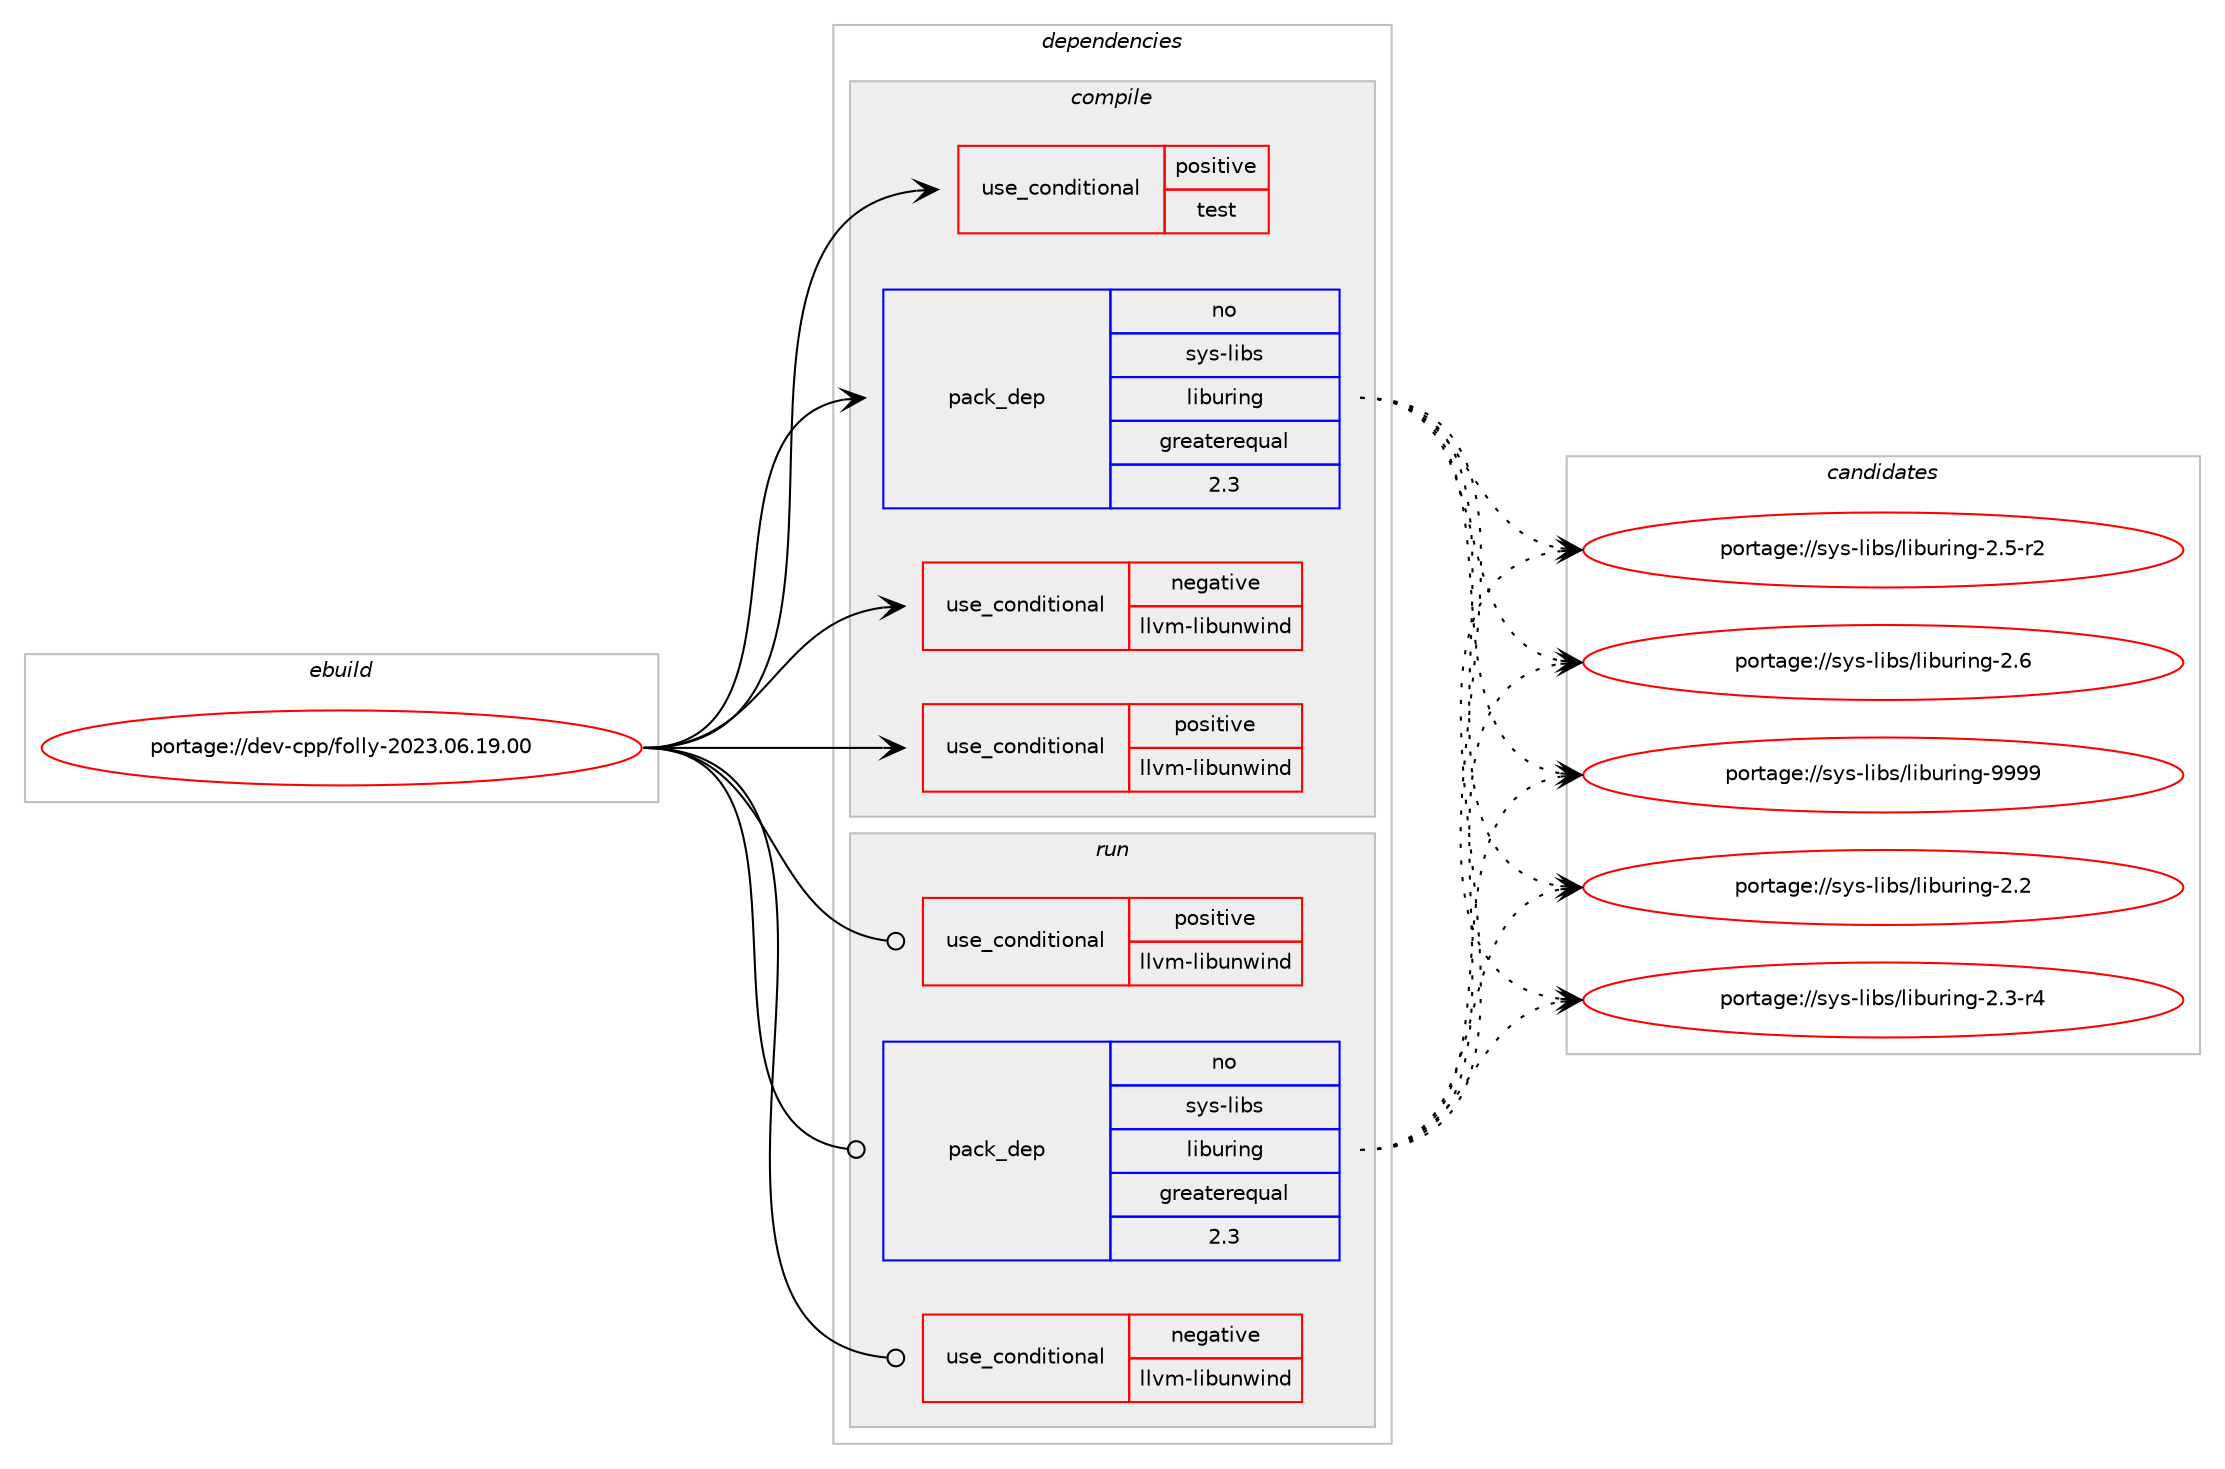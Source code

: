digraph prolog {

# *************
# Graph options
# *************

newrank=true;
concentrate=true;
compound=true;
graph [rankdir=LR,fontname=Helvetica,fontsize=10,ranksep=1.5];#, ranksep=2.5, nodesep=0.2];
edge  [arrowhead=vee];
node  [fontname=Helvetica,fontsize=10];

# **********
# The ebuild
# **********

subgraph cluster_leftcol {
color=gray;
rank=same;
label=<<i>ebuild</i>>;
id [label="portage://dev-cpp/folly-2023.06.19.00", color=red, width=4, href="../dev-cpp/folly-2023.06.19.00.svg"];
}

# ****************
# The dependencies
# ****************

subgraph cluster_midcol {
color=gray;
label=<<i>dependencies</i>>;
subgraph cluster_compile {
fillcolor="#eeeeee";
style=filled;
label=<<i>compile</i>>;
subgraph cond16453 {
dependency29621 [label=<<TABLE BORDER="0" CELLBORDER="1" CELLSPACING="0" CELLPADDING="4"><TR><TD ROWSPAN="3" CELLPADDING="10">use_conditional</TD></TR><TR><TD>negative</TD></TR><TR><TD>llvm-libunwind</TD></TR></TABLE>>, shape=none, color=red];
# *** BEGIN UNKNOWN DEPENDENCY TYPE (TODO) ***
# dependency29621 -> package_dependency(portage://dev-cpp/folly-2023.06.19.00,install,no,sys-libs,libunwind,none,[,,],any_same_slot,[])
# *** END UNKNOWN DEPENDENCY TYPE (TODO) ***

}
id:e -> dependency29621:w [weight=20,style="solid",arrowhead="vee"];
subgraph cond16454 {
dependency29622 [label=<<TABLE BORDER="0" CELLBORDER="1" CELLSPACING="0" CELLPADDING="4"><TR><TD ROWSPAN="3" CELLPADDING="10">use_conditional</TD></TR><TR><TD>positive</TD></TR><TR><TD>llvm-libunwind</TD></TR></TABLE>>, shape=none, color=red];
# *** BEGIN UNKNOWN DEPENDENCY TYPE (TODO) ***
# dependency29622 -> package_dependency(portage://dev-cpp/folly-2023.06.19.00,install,no,sys-libs,llvm-libunwind,none,[,,],any_same_slot,[])
# *** END UNKNOWN DEPENDENCY TYPE (TODO) ***

}
id:e -> dependency29622:w [weight=20,style="solid",arrowhead="vee"];
subgraph cond16455 {
dependency29623 [label=<<TABLE BORDER="0" CELLBORDER="1" CELLSPACING="0" CELLPADDING="4"><TR><TD ROWSPAN="3" CELLPADDING="10">use_conditional</TD></TR><TR><TD>positive</TD></TR><TR><TD>test</TD></TR></TABLE>>, shape=none, color=red];
# *** BEGIN UNKNOWN DEPENDENCY TYPE (TODO) ***
# dependency29623 -> package_dependency(portage://dev-cpp/folly-2023.06.19.00,install,no,dev-cpp,gtest,none,[,,],[],[])
# *** END UNKNOWN DEPENDENCY TYPE (TODO) ***

}
id:e -> dependency29623:w [weight=20,style="solid",arrowhead="vee"];
# *** BEGIN UNKNOWN DEPENDENCY TYPE (TODO) ***
# id -> package_dependency(portage://dev-cpp/folly-2023.06.19.00,install,no,app-arch,bzip2,none,[,,],[],[])
# *** END UNKNOWN DEPENDENCY TYPE (TODO) ***

# *** BEGIN UNKNOWN DEPENDENCY TYPE (TODO) ***
# id -> package_dependency(portage://dev-cpp/folly-2023.06.19.00,install,no,app-arch,lz4,none,[,,],any_same_slot,[])
# *** END UNKNOWN DEPENDENCY TYPE (TODO) ***

# *** BEGIN UNKNOWN DEPENDENCY TYPE (TODO) ***
# id -> package_dependency(portage://dev-cpp/folly-2023.06.19.00,install,no,app-arch,snappy,none,[,,],any_same_slot,[])
# *** END UNKNOWN DEPENDENCY TYPE (TODO) ***

# *** BEGIN UNKNOWN DEPENDENCY TYPE (TODO) ***
# id -> package_dependency(portage://dev-cpp/folly-2023.06.19.00,install,no,app-arch,xz-utils,none,[,,],[],[])
# *** END UNKNOWN DEPENDENCY TYPE (TODO) ***

# *** BEGIN UNKNOWN DEPENDENCY TYPE (TODO) ***
# id -> package_dependency(portage://dev-cpp/folly-2023.06.19.00,install,no,app-arch,zstd,none,[,,],any_same_slot,[])
# *** END UNKNOWN DEPENDENCY TYPE (TODO) ***

# *** BEGIN UNKNOWN DEPENDENCY TYPE (TODO) ***
# id -> package_dependency(portage://dev-cpp/folly-2023.06.19.00,install,no,dev-cpp,gflags,none,[,,],any_same_slot,[])
# *** END UNKNOWN DEPENDENCY TYPE (TODO) ***

# *** BEGIN UNKNOWN DEPENDENCY TYPE (TODO) ***
# id -> package_dependency(portage://dev-cpp/folly-2023.06.19.00,install,no,dev-cpp,glog,none,[,,],any_same_slot,[use(enable(gflags),none)])
# *** END UNKNOWN DEPENDENCY TYPE (TODO) ***

# *** BEGIN UNKNOWN DEPENDENCY TYPE (TODO) ***
# id -> package_dependency(portage://dev-cpp/folly-2023.06.19.00,install,no,dev-libs,boost,none,[,,],any_same_slot,[use(enable(context),none)])
# *** END UNKNOWN DEPENDENCY TYPE (TODO) ***

# *** BEGIN UNKNOWN DEPENDENCY TYPE (TODO) ***
# id -> package_dependency(portage://dev-cpp/folly-2023.06.19.00,install,no,dev-libs,double-conversion,none,[,,],any_same_slot,[])
# *** END UNKNOWN DEPENDENCY TYPE (TODO) ***

# *** BEGIN UNKNOWN DEPENDENCY TYPE (TODO) ***
# id -> package_dependency(portage://dev-cpp/folly-2023.06.19.00,install,no,dev-libs,libaio,none,[,,],[],[])
# *** END UNKNOWN DEPENDENCY TYPE (TODO) ***

# *** BEGIN UNKNOWN DEPENDENCY TYPE (TODO) ***
# id -> package_dependency(portage://dev-cpp/folly-2023.06.19.00,install,no,dev-libs,libevent,none,[,,],any_same_slot,[])
# *** END UNKNOWN DEPENDENCY TYPE (TODO) ***

# *** BEGIN UNKNOWN DEPENDENCY TYPE (TODO) ***
# id -> package_dependency(portage://dev-cpp/folly-2023.06.19.00,install,no,dev-libs,libfmt,none,[,,],any_same_slot,[])
# *** END UNKNOWN DEPENDENCY TYPE (TODO) ***

# *** BEGIN UNKNOWN DEPENDENCY TYPE (TODO) ***
# id -> package_dependency(portage://dev-cpp/folly-2023.06.19.00,install,no,dev-libs,libsodium,none,[,,],any_same_slot,[])
# *** END UNKNOWN DEPENDENCY TYPE (TODO) ***

# *** BEGIN UNKNOWN DEPENDENCY TYPE (TODO) ***
# id -> package_dependency(portage://dev-cpp/folly-2023.06.19.00,install,no,dev-libs,openssl,none,[,,],any_same_slot,[])
# *** END UNKNOWN DEPENDENCY TYPE (TODO) ***

# *** BEGIN UNKNOWN DEPENDENCY TYPE (TODO) ***
# id -> package_dependency(portage://dev-cpp/folly-2023.06.19.00,install,no,sys-libs,binutils-libs,none,[,,],[],[])
# *** END UNKNOWN DEPENDENCY TYPE (TODO) ***

subgraph pack12276 {
dependency29624 [label=<<TABLE BORDER="0" CELLBORDER="1" CELLSPACING="0" CELLPADDING="4" WIDTH="220"><TR><TD ROWSPAN="6" CELLPADDING="30">pack_dep</TD></TR><TR><TD WIDTH="110">no</TD></TR><TR><TD>sys-libs</TD></TR><TR><TD>liburing</TD></TR><TR><TD>greaterequal</TD></TR><TR><TD>2.3</TD></TR></TABLE>>, shape=none, color=blue];
}
id:e -> dependency29624:w [weight=20,style="solid",arrowhead="vee"];
# *** BEGIN UNKNOWN DEPENDENCY TYPE (TODO) ***
# id -> package_dependency(portage://dev-cpp/folly-2023.06.19.00,install,no,sys-libs,zlib,none,[,,],[],[])
# *** END UNKNOWN DEPENDENCY TYPE (TODO) ***

}
subgraph cluster_compileandrun {
fillcolor="#eeeeee";
style=filled;
label=<<i>compile and run</i>>;
}
subgraph cluster_run {
fillcolor="#eeeeee";
style=filled;
label=<<i>run</i>>;
subgraph cond16456 {
dependency29625 [label=<<TABLE BORDER="0" CELLBORDER="1" CELLSPACING="0" CELLPADDING="4"><TR><TD ROWSPAN="3" CELLPADDING="10">use_conditional</TD></TR><TR><TD>negative</TD></TR><TR><TD>llvm-libunwind</TD></TR></TABLE>>, shape=none, color=red];
# *** BEGIN UNKNOWN DEPENDENCY TYPE (TODO) ***
# dependency29625 -> package_dependency(portage://dev-cpp/folly-2023.06.19.00,run,no,sys-libs,libunwind,none,[,,],any_same_slot,[])
# *** END UNKNOWN DEPENDENCY TYPE (TODO) ***

}
id:e -> dependency29625:w [weight=20,style="solid",arrowhead="odot"];
subgraph cond16457 {
dependency29626 [label=<<TABLE BORDER="0" CELLBORDER="1" CELLSPACING="0" CELLPADDING="4"><TR><TD ROWSPAN="3" CELLPADDING="10">use_conditional</TD></TR><TR><TD>positive</TD></TR><TR><TD>llvm-libunwind</TD></TR></TABLE>>, shape=none, color=red];
# *** BEGIN UNKNOWN DEPENDENCY TYPE (TODO) ***
# dependency29626 -> package_dependency(portage://dev-cpp/folly-2023.06.19.00,run,no,sys-libs,llvm-libunwind,none,[,,],any_same_slot,[])
# *** END UNKNOWN DEPENDENCY TYPE (TODO) ***

}
id:e -> dependency29626:w [weight=20,style="solid",arrowhead="odot"];
# *** BEGIN UNKNOWN DEPENDENCY TYPE (TODO) ***
# id -> package_dependency(portage://dev-cpp/folly-2023.06.19.00,run,no,app-arch,bzip2,none,[,,],[],[])
# *** END UNKNOWN DEPENDENCY TYPE (TODO) ***

# *** BEGIN UNKNOWN DEPENDENCY TYPE (TODO) ***
# id -> package_dependency(portage://dev-cpp/folly-2023.06.19.00,run,no,app-arch,lz4,none,[,,],any_same_slot,[])
# *** END UNKNOWN DEPENDENCY TYPE (TODO) ***

# *** BEGIN UNKNOWN DEPENDENCY TYPE (TODO) ***
# id -> package_dependency(portage://dev-cpp/folly-2023.06.19.00,run,no,app-arch,snappy,none,[,,],any_same_slot,[])
# *** END UNKNOWN DEPENDENCY TYPE (TODO) ***

# *** BEGIN UNKNOWN DEPENDENCY TYPE (TODO) ***
# id -> package_dependency(portage://dev-cpp/folly-2023.06.19.00,run,no,app-arch,xz-utils,none,[,,],[],[])
# *** END UNKNOWN DEPENDENCY TYPE (TODO) ***

# *** BEGIN UNKNOWN DEPENDENCY TYPE (TODO) ***
# id -> package_dependency(portage://dev-cpp/folly-2023.06.19.00,run,no,app-arch,zstd,none,[,,],any_same_slot,[])
# *** END UNKNOWN DEPENDENCY TYPE (TODO) ***

# *** BEGIN UNKNOWN DEPENDENCY TYPE (TODO) ***
# id -> package_dependency(portage://dev-cpp/folly-2023.06.19.00,run,no,dev-cpp,gflags,none,[,,],any_same_slot,[])
# *** END UNKNOWN DEPENDENCY TYPE (TODO) ***

# *** BEGIN UNKNOWN DEPENDENCY TYPE (TODO) ***
# id -> package_dependency(portage://dev-cpp/folly-2023.06.19.00,run,no,dev-cpp,glog,none,[,,],any_same_slot,[use(enable(gflags),none)])
# *** END UNKNOWN DEPENDENCY TYPE (TODO) ***

# *** BEGIN UNKNOWN DEPENDENCY TYPE (TODO) ***
# id -> package_dependency(portage://dev-cpp/folly-2023.06.19.00,run,no,dev-libs,boost,none,[,,],any_same_slot,[use(enable(context),none)])
# *** END UNKNOWN DEPENDENCY TYPE (TODO) ***

# *** BEGIN UNKNOWN DEPENDENCY TYPE (TODO) ***
# id -> package_dependency(portage://dev-cpp/folly-2023.06.19.00,run,no,dev-libs,double-conversion,none,[,,],any_same_slot,[])
# *** END UNKNOWN DEPENDENCY TYPE (TODO) ***

# *** BEGIN UNKNOWN DEPENDENCY TYPE (TODO) ***
# id -> package_dependency(portage://dev-cpp/folly-2023.06.19.00,run,no,dev-libs,libaio,none,[,,],[],[])
# *** END UNKNOWN DEPENDENCY TYPE (TODO) ***

# *** BEGIN UNKNOWN DEPENDENCY TYPE (TODO) ***
# id -> package_dependency(portage://dev-cpp/folly-2023.06.19.00,run,no,dev-libs,libevent,none,[,,],any_same_slot,[])
# *** END UNKNOWN DEPENDENCY TYPE (TODO) ***

# *** BEGIN UNKNOWN DEPENDENCY TYPE (TODO) ***
# id -> package_dependency(portage://dev-cpp/folly-2023.06.19.00,run,no,dev-libs,libfmt,none,[,,],any_same_slot,[])
# *** END UNKNOWN DEPENDENCY TYPE (TODO) ***

# *** BEGIN UNKNOWN DEPENDENCY TYPE (TODO) ***
# id -> package_dependency(portage://dev-cpp/folly-2023.06.19.00,run,no,dev-libs,libsodium,none,[,,],any_same_slot,[])
# *** END UNKNOWN DEPENDENCY TYPE (TODO) ***

# *** BEGIN UNKNOWN DEPENDENCY TYPE (TODO) ***
# id -> package_dependency(portage://dev-cpp/folly-2023.06.19.00,run,no,dev-libs,openssl,none,[,,],any_same_slot,[])
# *** END UNKNOWN DEPENDENCY TYPE (TODO) ***

subgraph pack12277 {
dependency29627 [label=<<TABLE BORDER="0" CELLBORDER="1" CELLSPACING="0" CELLPADDING="4" WIDTH="220"><TR><TD ROWSPAN="6" CELLPADDING="30">pack_dep</TD></TR><TR><TD WIDTH="110">no</TD></TR><TR><TD>sys-libs</TD></TR><TR><TD>liburing</TD></TR><TR><TD>greaterequal</TD></TR><TR><TD>2.3</TD></TR></TABLE>>, shape=none, color=blue];
}
id:e -> dependency29627:w [weight=20,style="solid",arrowhead="odot"];
# *** BEGIN UNKNOWN DEPENDENCY TYPE (TODO) ***
# id -> package_dependency(portage://dev-cpp/folly-2023.06.19.00,run,no,sys-libs,zlib,none,[,,],[],[])
# *** END UNKNOWN DEPENDENCY TYPE (TODO) ***

}
}

# **************
# The candidates
# **************

subgraph cluster_choices {
rank=same;
color=gray;
label=<<i>candidates</i>>;

subgraph choice12276 {
color=black;
nodesep=1;
choice1151211154510810598115471081059811711410511010345504650 [label="portage://sys-libs/liburing-2.2", color=red, width=4,href="../sys-libs/liburing-2.2.svg"];
choice11512111545108105981154710810598117114105110103455046514511452 [label="portage://sys-libs/liburing-2.3-r4", color=red, width=4,href="../sys-libs/liburing-2.3-r4.svg"];
choice11512111545108105981154710810598117114105110103455046534511450 [label="portage://sys-libs/liburing-2.5-r2", color=red, width=4,href="../sys-libs/liburing-2.5-r2.svg"];
choice1151211154510810598115471081059811711410511010345504654 [label="portage://sys-libs/liburing-2.6", color=red, width=4,href="../sys-libs/liburing-2.6.svg"];
choice115121115451081059811547108105981171141051101034557575757 [label="portage://sys-libs/liburing-9999", color=red, width=4,href="../sys-libs/liburing-9999.svg"];
dependency29624:e -> choice1151211154510810598115471081059811711410511010345504650:w [style=dotted,weight="100"];
dependency29624:e -> choice11512111545108105981154710810598117114105110103455046514511452:w [style=dotted,weight="100"];
dependency29624:e -> choice11512111545108105981154710810598117114105110103455046534511450:w [style=dotted,weight="100"];
dependency29624:e -> choice1151211154510810598115471081059811711410511010345504654:w [style=dotted,weight="100"];
dependency29624:e -> choice115121115451081059811547108105981171141051101034557575757:w [style=dotted,weight="100"];
}
subgraph choice12277 {
color=black;
nodesep=1;
choice1151211154510810598115471081059811711410511010345504650 [label="portage://sys-libs/liburing-2.2", color=red, width=4,href="../sys-libs/liburing-2.2.svg"];
choice11512111545108105981154710810598117114105110103455046514511452 [label="portage://sys-libs/liburing-2.3-r4", color=red, width=4,href="../sys-libs/liburing-2.3-r4.svg"];
choice11512111545108105981154710810598117114105110103455046534511450 [label="portage://sys-libs/liburing-2.5-r2", color=red, width=4,href="../sys-libs/liburing-2.5-r2.svg"];
choice1151211154510810598115471081059811711410511010345504654 [label="portage://sys-libs/liburing-2.6", color=red, width=4,href="../sys-libs/liburing-2.6.svg"];
choice115121115451081059811547108105981171141051101034557575757 [label="portage://sys-libs/liburing-9999", color=red, width=4,href="../sys-libs/liburing-9999.svg"];
dependency29627:e -> choice1151211154510810598115471081059811711410511010345504650:w [style=dotted,weight="100"];
dependency29627:e -> choice11512111545108105981154710810598117114105110103455046514511452:w [style=dotted,weight="100"];
dependency29627:e -> choice11512111545108105981154710810598117114105110103455046534511450:w [style=dotted,weight="100"];
dependency29627:e -> choice1151211154510810598115471081059811711410511010345504654:w [style=dotted,weight="100"];
dependency29627:e -> choice115121115451081059811547108105981171141051101034557575757:w [style=dotted,weight="100"];
}
}

}
